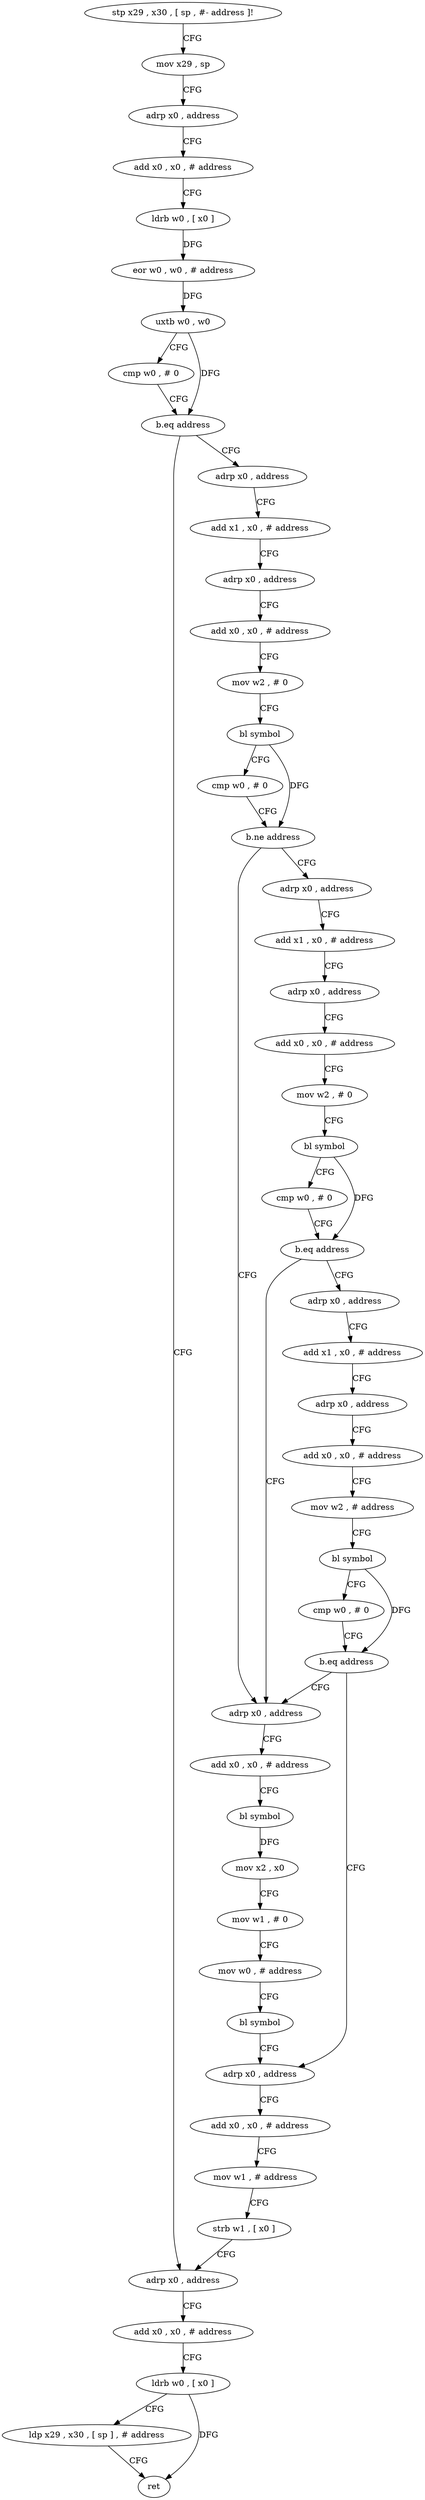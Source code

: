 digraph "func" {
"4267572" [label = "stp x29 , x30 , [ sp , #- address ]!" ]
"4267576" [label = "mov x29 , sp" ]
"4267580" [label = "adrp x0 , address" ]
"4267584" [label = "add x0 , x0 , # address" ]
"4267588" [label = "ldrb w0 , [ x0 ]" ]
"4267592" [label = "eor w0 , w0 , # address" ]
"4267596" [label = "uxtb w0 , w0" ]
"4267600" [label = "cmp w0 , # 0" ]
"4267604" [label = "b.eq address" ]
"4267748" [label = "adrp x0 , address" ]
"4267608" [label = "adrp x0 , address" ]
"4267752" [label = "add x0 , x0 , # address" ]
"4267756" [label = "ldrb w0 , [ x0 ]" ]
"4267760" [label = "ldp x29 , x30 , [ sp ] , # address" ]
"4267764" [label = "ret" ]
"4267612" [label = "add x1 , x0 , # address" ]
"4267616" [label = "adrp x0 , address" ]
"4267620" [label = "add x0 , x0 , # address" ]
"4267624" [label = "mov w2 , # 0" ]
"4267628" [label = "bl symbol" ]
"4267632" [label = "cmp w0 , # 0" ]
"4267636" [label = "b.ne address" ]
"4267704" [label = "adrp x0 , address" ]
"4267640" [label = "adrp x0 , address" ]
"4267708" [label = "add x0 , x0 , # address" ]
"4267712" [label = "bl symbol" ]
"4267716" [label = "mov x2 , x0" ]
"4267720" [label = "mov w1 , # 0" ]
"4267724" [label = "mov w0 , # address" ]
"4267728" [label = "bl symbol" ]
"4267732" [label = "adrp x0 , address" ]
"4267644" [label = "add x1 , x0 , # address" ]
"4267648" [label = "adrp x0 , address" ]
"4267652" [label = "add x0 , x0 , # address" ]
"4267656" [label = "mov w2 , # 0" ]
"4267660" [label = "bl symbol" ]
"4267664" [label = "cmp w0 , # 0" ]
"4267668" [label = "b.eq address" ]
"4267672" [label = "adrp x0 , address" ]
"4267676" [label = "add x1 , x0 , # address" ]
"4267680" [label = "adrp x0 , address" ]
"4267684" [label = "add x0 , x0 , # address" ]
"4267688" [label = "mov w2 , # address" ]
"4267692" [label = "bl symbol" ]
"4267696" [label = "cmp w0 , # 0" ]
"4267700" [label = "b.eq address" ]
"4267736" [label = "add x0 , x0 , # address" ]
"4267740" [label = "mov w1 , # address" ]
"4267744" [label = "strb w1 , [ x0 ]" ]
"4267572" -> "4267576" [ label = "CFG" ]
"4267576" -> "4267580" [ label = "CFG" ]
"4267580" -> "4267584" [ label = "CFG" ]
"4267584" -> "4267588" [ label = "CFG" ]
"4267588" -> "4267592" [ label = "DFG" ]
"4267592" -> "4267596" [ label = "DFG" ]
"4267596" -> "4267600" [ label = "CFG" ]
"4267596" -> "4267604" [ label = "DFG" ]
"4267600" -> "4267604" [ label = "CFG" ]
"4267604" -> "4267748" [ label = "CFG" ]
"4267604" -> "4267608" [ label = "CFG" ]
"4267748" -> "4267752" [ label = "CFG" ]
"4267608" -> "4267612" [ label = "CFG" ]
"4267752" -> "4267756" [ label = "CFG" ]
"4267756" -> "4267760" [ label = "CFG" ]
"4267756" -> "4267764" [ label = "DFG" ]
"4267760" -> "4267764" [ label = "CFG" ]
"4267612" -> "4267616" [ label = "CFG" ]
"4267616" -> "4267620" [ label = "CFG" ]
"4267620" -> "4267624" [ label = "CFG" ]
"4267624" -> "4267628" [ label = "CFG" ]
"4267628" -> "4267632" [ label = "CFG" ]
"4267628" -> "4267636" [ label = "DFG" ]
"4267632" -> "4267636" [ label = "CFG" ]
"4267636" -> "4267704" [ label = "CFG" ]
"4267636" -> "4267640" [ label = "CFG" ]
"4267704" -> "4267708" [ label = "CFG" ]
"4267640" -> "4267644" [ label = "CFG" ]
"4267708" -> "4267712" [ label = "CFG" ]
"4267712" -> "4267716" [ label = "DFG" ]
"4267716" -> "4267720" [ label = "CFG" ]
"4267720" -> "4267724" [ label = "CFG" ]
"4267724" -> "4267728" [ label = "CFG" ]
"4267728" -> "4267732" [ label = "CFG" ]
"4267732" -> "4267736" [ label = "CFG" ]
"4267644" -> "4267648" [ label = "CFG" ]
"4267648" -> "4267652" [ label = "CFG" ]
"4267652" -> "4267656" [ label = "CFG" ]
"4267656" -> "4267660" [ label = "CFG" ]
"4267660" -> "4267664" [ label = "CFG" ]
"4267660" -> "4267668" [ label = "DFG" ]
"4267664" -> "4267668" [ label = "CFG" ]
"4267668" -> "4267704" [ label = "CFG" ]
"4267668" -> "4267672" [ label = "CFG" ]
"4267672" -> "4267676" [ label = "CFG" ]
"4267676" -> "4267680" [ label = "CFG" ]
"4267680" -> "4267684" [ label = "CFG" ]
"4267684" -> "4267688" [ label = "CFG" ]
"4267688" -> "4267692" [ label = "CFG" ]
"4267692" -> "4267696" [ label = "CFG" ]
"4267692" -> "4267700" [ label = "DFG" ]
"4267696" -> "4267700" [ label = "CFG" ]
"4267700" -> "4267732" [ label = "CFG" ]
"4267700" -> "4267704" [ label = "CFG" ]
"4267736" -> "4267740" [ label = "CFG" ]
"4267740" -> "4267744" [ label = "CFG" ]
"4267744" -> "4267748" [ label = "CFG" ]
}
